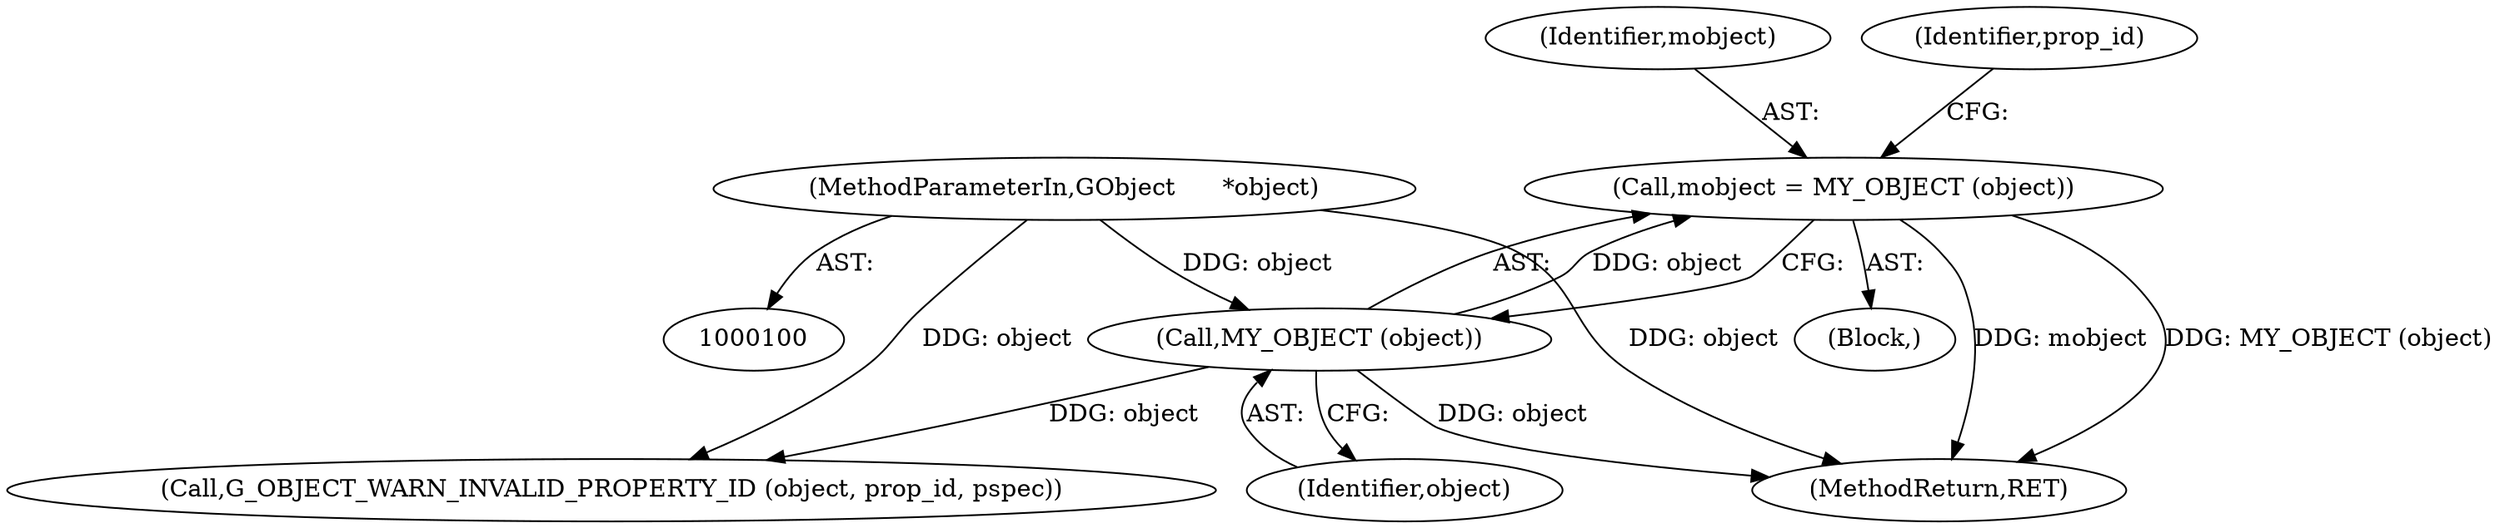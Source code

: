 digraph "1_dbus_9a6bce9b615abca6068348c1606ba8eaf13d9ae0_19@pointer" {
"1000107" [label="(Call,mobject = MY_OBJECT (object))"];
"1000109" [label="(Call,MY_OBJECT (object))"];
"1000101" [label="(MethodParameterIn,GObject      *object)"];
"1000127" [label="(MethodReturn,RET)"];
"1000107" [label="(Call,mobject = MY_OBJECT (object))"];
"1000101" [label="(MethodParameterIn,GObject      *object)"];
"1000122" [label="(Call,G_OBJECT_WARN_INVALID_PROPERTY_ID (object, prop_id, pspec))"];
"1000105" [label="(Block,)"];
"1000110" [label="(Identifier,object)"];
"1000108" [label="(Identifier,mobject)"];
"1000109" [label="(Call,MY_OBJECT (object))"];
"1000112" [label="(Identifier,prop_id)"];
"1000107" -> "1000105"  [label="AST: "];
"1000107" -> "1000109"  [label="CFG: "];
"1000108" -> "1000107"  [label="AST: "];
"1000109" -> "1000107"  [label="AST: "];
"1000112" -> "1000107"  [label="CFG: "];
"1000107" -> "1000127"  [label="DDG: mobject"];
"1000107" -> "1000127"  [label="DDG: MY_OBJECT (object)"];
"1000109" -> "1000107"  [label="DDG: object"];
"1000109" -> "1000110"  [label="CFG: "];
"1000110" -> "1000109"  [label="AST: "];
"1000109" -> "1000127"  [label="DDG: object"];
"1000101" -> "1000109"  [label="DDG: object"];
"1000109" -> "1000122"  [label="DDG: object"];
"1000101" -> "1000100"  [label="AST: "];
"1000101" -> "1000127"  [label="DDG: object"];
"1000101" -> "1000122"  [label="DDG: object"];
}
